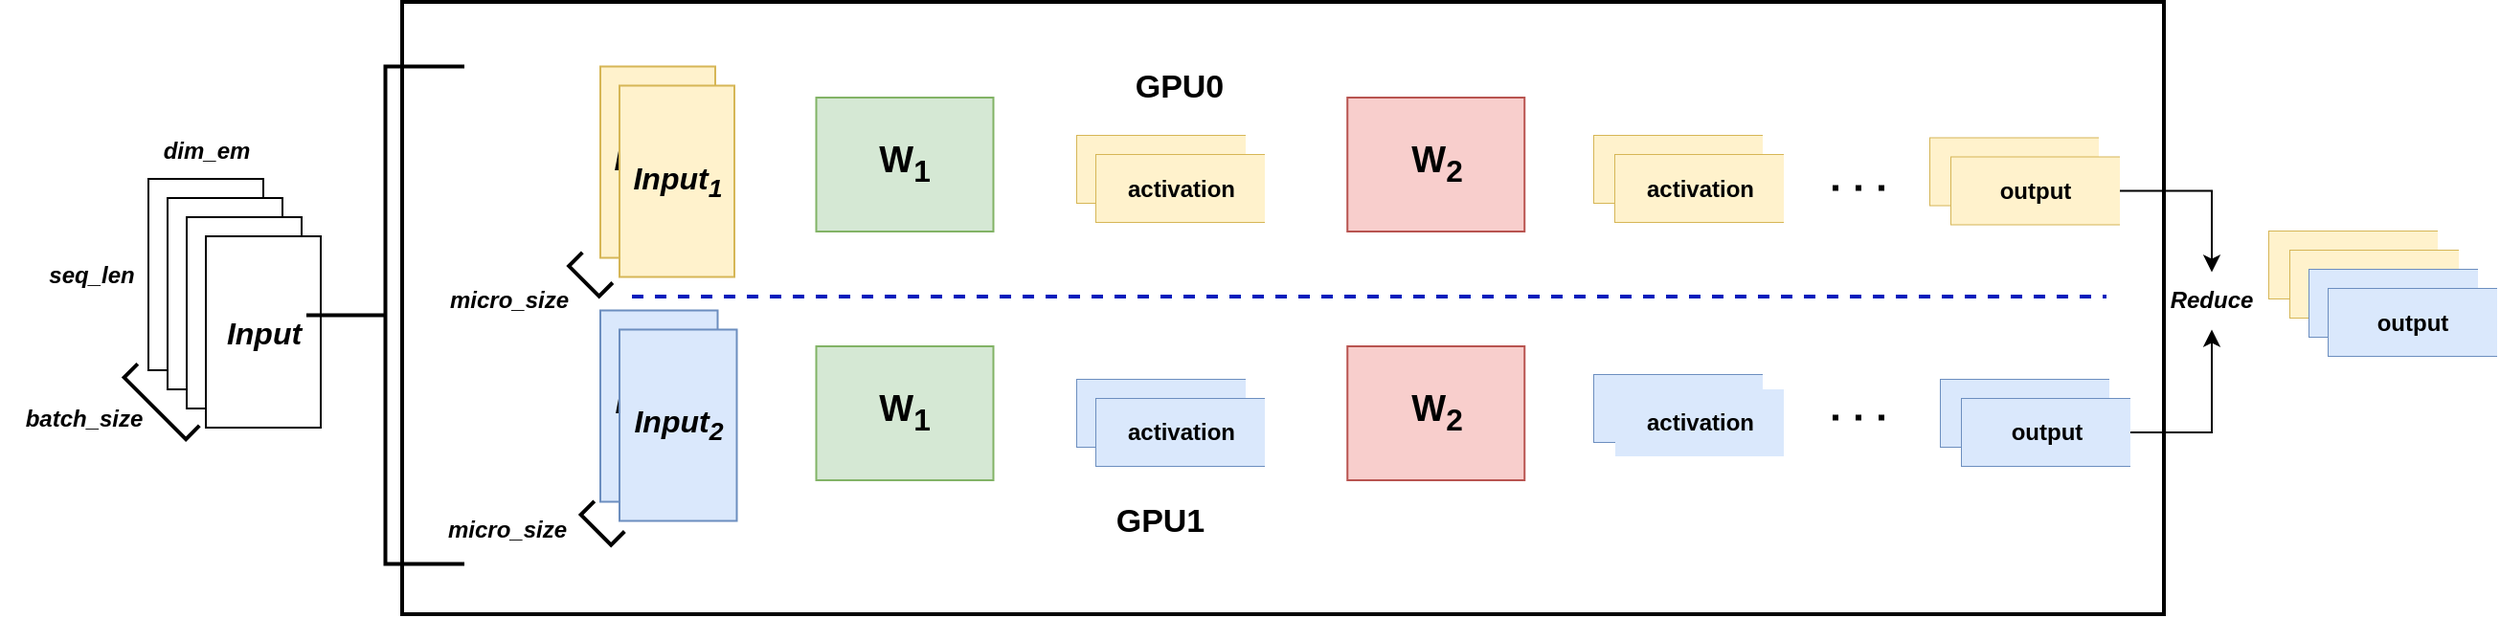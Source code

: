 <mxfile version="26.0.16">
  <diagram name="第 1 页" id="lpWYvaWg-q8um6RQc2xL">
    <mxGraphModel dx="2491" dy="865" grid="1" gridSize="10" guides="1" tooltips="1" connect="1" arrows="1" fold="1" page="1" pageScale="1" pageWidth="827" pageHeight="1169" math="0" shadow="0">
      <root>
        <mxCell id="0" />
        <mxCell id="1" parent="0" />
        <mxCell id="fOTzNF9ZoH67ZwEuSUzL-209" value="" style="rounded=0;whiteSpace=wrap;html=1;strokeWidth=2;" parent="1" vertex="1">
          <mxGeometry x="50" y="640" width="920" height="320" as="geometry" />
        </mxCell>
        <mxCell id="fOTzNF9ZoH67ZwEuSUzL-86" value="&lt;b&gt;&lt;font style=&quot;font-size: 16px;&quot;&gt;&lt;i&gt;Input&lt;/i&gt;&lt;/font&gt;&lt;/b&gt;" style="rounded=0;whiteSpace=wrap;html=1;" parent="1" vertex="1">
          <mxGeometry x="-82.5" y="732.5" width="60" height="100" as="geometry" />
        </mxCell>
        <mxCell id="fOTzNF9ZoH67ZwEuSUzL-87" value="&lt;b&gt;&lt;font style=&quot;font-size: 19px;&quot;&gt;W&lt;sub&gt;1&lt;/sub&gt;&lt;/font&gt;&lt;/b&gt;" style="rounded=0;whiteSpace=wrap;html=1;fillColor=#d5e8d4;strokeColor=#82b366;" parent="1" vertex="1">
          <mxGeometry x="266.25" y="690" width="92.5" height="70" as="geometry" />
        </mxCell>
        <mxCell id="fOTzNF9ZoH67ZwEuSUzL-89" value="&lt;b&gt;&lt;font style=&quot;font-size: 19px;&quot;&gt;W&lt;sub&gt;1&lt;/sub&gt;&lt;/font&gt;&lt;/b&gt;" style="rounded=0;whiteSpace=wrap;html=1;fillColor=#d5e8d4;strokeColor=#82b366;" parent="1" vertex="1">
          <mxGeometry x="266.25" y="820" width="92.5" height="70" as="geometry" />
        </mxCell>
        <mxCell id="fOTzNF9ZoH67ZwEuSUzL-91" value="" style="endArrow=none;dashed=1;html=1;rounded=0;strokeWidth=2;fillColor=#0050ef;strokeColor=#001DBC;" parent="1" edge="1">
          <mxGeometry width="50" height="50" relative="1" as="geometry">
            <mxPoint x="170" y="794" as="sourcePoint" />
            <mxPoint x="940" y="794" as="targetPoint" />
          </mxGeometry>
        </mxCell>
        <mxCell id="fOTzNF9ZoH67ZwEuSUzL-92" value="&lt;b&gt;&lt;font style=&quot;font-size: 17px;&quot;&gt;GPU0&lt;/font&gt;&lt;/b&gt;" style="text;html=1;align=center;verticalAlign=middle;whiteSpace=wrap;rounded=0;" parent="1" vertex="1">
          <mxGeometry x="426.25" y="670" width="60" height="30" as="geometry" />
        </mxCell>
        <mxCell id="fOTzNF9ZoH67ZwEuSUzL-93" value="&lt;b&gt;&lt;font style=&quot;font-size: 17px;&quot;&gt;GPU1&lt;/font&gt;&lt;/b&gt;" style="text;html=1;align=center;verticalAlign=middle;whiteSpace=wrap;rounded=0;" parent="1" vertex="1">
          <mxGeometry x="416.25" y="897.4" width="60" height="30" as="geometry" />
        </mxCell>
        <mxCell id="fOTzNF9ZoH67ZwEuSUzL-100" value="" style="shape=table;startSize=0;container=1;collapsible=0;childLayout=tableLayout;fillColor=#fff2cc;strokeColor=#d6b656;" parent="1" vertex="1">
          <mxGeometry x="402.5" y="710" width="87.5" height="35" as="geometry" />
        </mxCell>
        <mxCell id="fOTzNF9ZoH67ZwEuSUzL-101" value="" style="shape=tableRow;horizontal=0;startSize=0;swimlaneHead=0;swimlaneBody=0;strokeColor=inherit;top=0;left=0;bottom=0;right=0;collapsible=0;dropTarget=0;fillColor=none;points=[[0,0.5],[1,0.5]];portConstraint=eastwest;" parent="fOTzNF9ZoH67ZwEuSUzL-100" vertex="1">
          <mxGeometry width="87.5" height="35" as="geometry" />
        </mxCell>
        <mxCell id="fOTzNF9ZoH67ZwEuSUzL-102" value="&lt;b&gt;activation&lt;/b&gt;" style="shape=partialRectangle;html=1;whiteSpace=wrap;connectable=0;strokeColor=#d6b656;overflow=hidden;fillColor=#fff2cc;top=0;left=0;bottom=0;right=0;pointerEvents=1;" parent="fOTzNF9ZoH67ZwEuSUzL-101" vertex="1">
          <mxGeometry width="88" height="35" as="geometry">
            <mxRectangle width="88" height="35" as="alternateBounds" />
          </mxGeometry>
        </mxCell>
        <mxCell id="fOTzNF9ZoH67ZwEuSUzL-103" value="" style="shape=table;startSize=0;container=1;collapsible=0;childLayout=tableLayout;fillColor=#dae8fc;strokeColor=#6c8ebf;" parent="1" vertex="1">
          <mxGeometry x="402.5" y="837.5" width="87.5" height="35" as="geometry" />
        </mxCell>
        <mxCell id="fOTzNF9ZoH67ZwEuSUzL-104" value="" style="shape=tableRow;horizontal=0;startSize=0;swimlaneHead=0;swimlaneBody=0;strokeColor=#6c8ebf;top=0;left=0;bottom=0;right=0;collapsible=0;dropTarget=0;fillColor=#dae8fc;points=[[0,0.5],[1,0.5]];portConstraint=eastwest;" parent="fOTzNF9ZoH67ZwEuSUzL-103" vertex="1">
          <mxGeometry width="87.5" height="35" as="geometry" />
        </mxCell>
        <mxCell id="fOTzNF9ZoH67ZwEuSUzL-105" value="&lt;b&gt;activation&lt;/b&gt;" style="shape=partialRectangle;html=1;whiteSpace=wrap;connectable=0;strokeColor=#6c8ebf;overflow=hidden;fillColor=#dae8fc;top=0;left=0;bottom=0;right=0;pointerEvents=1;" parent="fOTzNF9ZoH67ZwEuSUzL-104" vertex="1">
          <mxGeometry width="88" height="35" as="geometry">
            <mxRectangle width="88" height="35" as="alternateBounds" />
          </mxGeometry>
        </mxCell>
        <mxCell id="fOTzNF9ZoH67ZwEuSUzL-106" value="&lt;b&gt;&lt;font style=&quot;font-size: 19px;&quot;&gt;W&lt;sub&gt;2&lt;/sub&gt;&lt;/font&gt;&lt;/b&gt;" style="rounded=0;whiteSpace=wrap;html=1;fillColor=#f8cecc;strokeColor=#b85450;" parent="1" vertex="1">
          <mxGeometry x="543.62" y="690" width="92.5" height="70" as="geometry" />
        </mxCell>
        <mxCell id="fOTzNF9ZoH67ZwEuSUzL-107" value="&lt;b&gt;&lt;font style=&quot;font-size: 19px;&quot;&gt;W&lt;sub&gt;2&lt;/sub&gt;&lt;/font&gt;&lt;/b&gt;" style="rounded=0;whiteSpace=wrap;html=1;fillColor=#f8cecc;strokeColor=#b85450;" parent="1" vertex="1">
          <mxGeometry x="543.63" y="820" width="92.5" height="70" as="geometry" />
        </mxCell>
        <mxCell id="fOTzNF9ZoH67ZwEuSUzL-115" value="&lt;b&gt;&lt;font style=&quot;font-size: 16px;&quot;&gt;&lt;i&gt;Input&lt;sub&gt;2&lt;/sub&gt;&lt;/i&gt;&lt;/font&gt;&lt;/b&gt;" style="rounded=0;whiteSpace=wrap;html=1;fillColor=#dae8fc;strokeColor=#6c8ebf;" parent="1" vertex="1">
          <mxGeometry x="153.5" y="801.25" width="61.25" height="100" as="geometry" />
        </mxCell>
        <mxCell id="fOTzNF9ZoH67ZwEuSUzL-116" value="" style="shape=table;startSize=0;container=1;collapsible=0;childLayout=tableLayout;fillColor=#fff2cc;strokeColor=#d6b656;" parent="1" vertex="1">
          <mxGeometry x="672.5" y="710" width="87.5" height="35" as="geometry" />
        </mxCell>
        <mxCell id="fOTzNF9ZoH67ZwEuSUzL-117" value="" style="shape=tableRow;horizontal=0;startSize=0;swimlaneHead=0;swimlaneBody=0;strokeColor=inherit;top=0;left=0;bottom=0;right=0;collapsible=0;dropTarget=0;fillColor=none;points=[[0,0.5],[1,0.5]];portConstraint=eastwest;" parent="fOTzNF9ZoH67ZwEuSUzL-116" vertex="1">
          <mxGeometry width="87.5" height="35" as="geometry" />
        </mxCell>
        <mxCell id="fOTzNF9ZoH67ZwEuSUzL-118" value="&lt;b&gt;activation&lt;/b&gt;" style="shape=partialRectangle;html=1;whiteSpace=wrap;connectable=0;strokeColor=#d6b656;overflow=hidden;fillColor=#fff2cc;top=0;left=0;bottom=0;right=0;pointerEvents=1;" parent="fOTzNF9ZoH67ZwEuSUzL-117" vertex="1">
          <mxGeometry width="88" height="35" as="geometry">
            <mxRectangle width="88" height="35" as="alternateBounds" />
          </mxGeometry>
        </mxCell>
        <mxCell id="fOTzNF9ZoH67ZwEuSUzL-119" value="" style="shape=table;startSize=0;container=1;collapsible=0;childLayout=tableLayout;fillColor=#dae8fc;strokeColor=#6c8ebf;" parent="1" vertex="1">
          <mxGeometry x="672.5" y="835" width="87.5" height="35" as="geometry" />
        </mxCell>
        <mxCell id="fOTzNF9ZoH67ZwEuSUzL-120" value="" style="shape=tableRow;horizontal=0;startSize=0;swimlaneHead=0;swimlaneBody=0;strokeColor=#6c8ebf;top=0;left=0;bottom=0;right=0;collapsible=0;dropTarget=0;fillColor=#dae8fc;points=[[0,0.5],[1,0.5]];portConstraint=eastwest;" parent="fOTzNF9ZoH67ZwEuSUzL-119" vertex="1">
          <mxGeometry width="87.5" height="35" as="geometry" />
        </mxCell>
        <mxCell id="fOTzNF9ZoH67ZwEuSUzL-121" value="&lt;b&gt;activation&lt;/b&gt;" style="shape=partialRectangle;html=1;whiteSpace=wrap;connectable=0;strokeColor=#6c8ebf;overflow=hidden;fillColor=#dae8fc;top=0;left=0;bottom=0;right=0;pointerEvents=1;" parent="fOTzNF9ZoH67ZwEuSUzL-120" vertex="1">
          <mxGeometry width="88" height="35" as="geometry">
            <mxRectangle width="88" height="35" as="alternateBounds" />
          </mxGeometry>
        </mxCell>
        <mxCell id="fOTzNF9ZoH67ZwEuSUzL-123" value="&lt;b&gt;&lt;i&gt;batch_size&lt;/i&gt;&lt;/b&gt;" style="text;html=1;align=center;verticalAlign=middle;whiteSpace=wrap;rounded=0;" parent="1" vertex="1">
          <mxGeometry x="-160" y="842.5" width="87.5" height="30" as="geometry" />
        </mxCell>
        <mxCell id="fOTzNF9ZoH67ZwEuSUzL-125" value="&lt;i&gt;&lt;b&gt;seq_len&lt;/b&gt;&lt;/i&gt;" style="text;html=1;align=center;verticalAlign=middle;whiteSpace=wrap;rounded=0;" parent="1" vertex="1">
          <mxGeometry x="-142.5" y="767.5" width="60" height="30" as="geometry" />
        </mxCell>
        <mxCell id="fOTzNF9ZoH67ZwEuSUzL-126" value="&lt;i&gt;&lt;b&gt;dim_em&lt;/b&gt;&lt;/i&gt;" style="text;html=1;align=center;verticalAlign=middle;whiteSpace=wrap;rounded=0;" parent="1" vertex="1">
          <mxGeometry x="-82.5" y="702.5" width="60" height="30" as="geometry" />
        </mxCell>
        <mxCell id="fOTzNF9ZoH67ZwEuSUzL-127" value="&lt;b&gt;&lt;font style=&quot;font-size: 16px;&quot;&gt;&lt;i&gt;Input&lt;/i&gt;&lt;/font&gt;&lt;/b&gt;" style="rounded=0;whiteSpace=wrap;html=1;" parent="1" vertex="1">
          <mxGeometry x="-72.5" y="742.5" width="60" height="100" as="geometry" />
        </mxCell>
        <mxCell id="fOTzNF9ZoH67ZwEuSUzL-128" value="&lt;b&gt;&lt;font style=&quot;font-size: 16px;&quot;&gt;&lt;i&gt;Input&lt;/i&gt;&lt;/font&gt;&lt;/b&gt;" style="rounded=0;whiteSpace=wrap;html=1;" parent="1" vertex="1">
          <mxGeometry x="-62.5" y="752.5" width="60" height="100" as="geometry" />
        </mxCell>
        <mxCell id="fOTzNF9ZoH67ZwEuSUzL-129" value="" style="strokeWidth=2;html=1;shape=mxgraph.flowchart.annotation_1;align=left;pointerEvents=1;rotation=-45;" parent="1" vertex="1">
          <mxGeometry x="-80.52" y="826.07" width="10" height="45.61" as="geometry" />
        </mxCell>
        <mxCell id="fOTzNF9ZoH67ZwEuSUzL-130" value="&lt;b&gt;&lt;font style=&quot;font-size: 16px;&quot;&gt;&lt;i&gt;Input&lt;sub&gt;1&lt;/sub&gt;&lt;/i&gt;&lt;/font&gt;&lt;/b&gt;" style="rounded=0;whiteSpace=wrap;html=1;fillColor=#fff2cc;strokeColor=#d6b656;" parent="1" vertex="1">
          <mxGeometry x="153.5" y="673.75" width="60" height="100" as="geometry" />
        </mxCell>
        <mxCell id="fOTzNF9ZoH67ZwEuSUzL-132" value="&lt;b&gt;&lt;font style=&quot;font-size: 16px;&quot;&gt;&lt;i&gt;Input&lt;/i&gt;&lt;/font&gt;&lt;/b&gt;" style="rounded=0;whiteSpace=wrap;html=1;" parent="1" vertex="1">
          <mxGeometry x="-52.5" y="762.5" width="60" height="100" as="geometry" />
        </mxCell>
        <mxCell id="fOTzNF9ZoH67ZwEuSUzL-133" value="&lt;b&gt;&lt;font style=&quot;font-size: 16px;&quot;&gt;&lt;i&gt;Input&lt;sub&gt;1&lt;/sub&gt;&lt;/i&gt;&lt;/font&gt;&lt;/b&gt;" style="rounded=0;whiteSpace=wrap;html=1;fillColor=#fff2cc;strokeColor=#d6b656;" parent="1" vertex="1">
          <mxGeometry x="163.5" y="683.75" width="60" height="100" as="geometry" />
        </mxCell>
        <mxCell id="fOTzNF9ZoH67ZwEuSUzL-134" value="&lt;b&gt;&lt;font style=&quot;font-size: 16px;&quot;&gt;&lt;i&gt;Input&lt;sub&gt;2&lt;/sub&gt;&lt;/i&gt;&lt;/font&gt;&lt;/b&gt;" style="rounded=0;whiteSpace=wrap;html=1;fillColor=#dae8fc;strokeColor=#6c8ebf;" parent="1" vertex="1">
          <mxGeometry x="163.5" y="811.25" width="61.25" height="100" as="geometry" />
        </mxCell>
        <mxCell id="fOTzNF9ZoH67ZwEuSUzL-135" value="" style="strokeWidth=2;html=1;shape=mxgraph.flowchart.annotation_1;align=left;pointerEvents=1;rotation=-45;" parent="1" vertex="1">
          <mxGeometry x="143.5" y="771.25" width="10" height="22.29" as="geometry" />
        </mxCell>
        <mxCell id="fOTzNF9ZoH67ZwEuSUzL-136" value="&lt;b&gt;&lt;i&gt;micro_size&lt;/i&gt;&lt;/b&gt;" style="text;html=1;align=center;verticalAlign=middle;whiteSpace=wrap;rounded=0;" parent="1" vertex="1">
          <mxGeometry x="62.25" y="781.25" width="87.5" height="30" as="geometry" />
        </mxCell>
        <mxCell id="fOTzNF9ZoH67ZwEuSUzL-137" value="" style="strokeWidth=2;html=1;shape=mxgraph.flowchart.annotation_1;align=left;pointerEvents=1;rotation=-45;" parent="1" vertex="1">
          <mxGeometry x="149.75" y="901.25" width="10" height="22.29" as="geometry" />
        </mxCell>
        <mxCell id="fOTzNF9ZoH67ZwEuSUzL-138" value="&lt;b&gt;&lt;i&gt;micro_size&lt;/i&gt;&lt;/b&gt;" style="text;html=1;align=center;verticalAlign=middle;whiteSpace=wrap;rounded=0;" parent="1" vertex="1">
          <mxGeometry x="61" y="901.25" width="87.5" height="30" as="geometry" />
        </mxCell>
        <mxCell id="fOTzNF9ZoH67ZwEuSUzL-139" value="" style="strokeWidth=2;html=1;shape=mxgraph.flowchart.annotation_2;align=left;labelPosition=right;pointerEvents=1;" parent="1" vertex="1">
          <mxGeometry y="673.75" width="82.5" height="260" as="geometry" />
        </mxCell>
        <mxCell id="fOTzNF9ZoH67ZwEuSUzL-140" value="" style="shape=table;startSize=0;container=1;collapsible=0;childLayout=tableLayout;fillColor=#fff2cc;strokeColor=#d6b656;" parent="1" vertex="1">
          <mxGeometry x="412.5" y="720" width="87.5" height="35" as="geometry" />
        </mxCell>
        <mxCell id="fOTzNF9ZoH67ZwEuSUzL-141" value="" style="shape=tableRow;horizontal=0;startSize=0;swimlaneHead=0;swimlaneBody=0;strokeColor=inherit;top=0;left=0;bottom=0;right=0;collapsible=0;dropTarget=0;fillColor=none;points=[[0,0.5],[1,0.5]];portConstraint=eastwest;" parent="fOTzNF9ZoH67ZwEuSUzL-140" vertex="1">
          <mxGeometry width="87.5" height="35" as="geometry" />
        </mxCell>
        <mxCell id="fOTzNF9ZoH67ZwEuSUzL-142" value="&lt;b&gt;activation&lt;/b&gt;" style="shape=partialRectangle;html=1;whiteSpace=wrap;connectable=0;strokeColor=#d6b656;overflow=hidden;fillColor=#fff2cc;top=0;left=0;bottom=0;right=0;pointerEvents=1;" parent="fOTzNF9ZoH67ZwEuSUzL-141" vertex="1">
          <mxGeometry width="88" height="35" as="geometry">
            <mxRectangle width="88" height="35" as="alternateBounds" />
          </mxGeometry>
        </mxCell>
        <mxCell id="fOTzNF9ZoH67ZwEuSUzL-143" value="" style="shape=table;startSize=0;container=1;collapsible=0;childLayout=tableLayout;fillColor=#dae8fc;strokeColor=#6c8ebf;" parent="1" vertex="1">
          <mxGeometry x="412.5" y="847.5" width="87.5" height="35" as="geometry" />
        </mxCell>
        <mxCell id="fOTzNF9ZoH67ZwEuSUzL-144" value="" style="shape=tableRow;horizontal=0;startSize=0;swimlaneHead=0;swimlaneBody=0;strokeColor=#6c8ebf;top=0;left=0;bottom=0;right=0;collapsible=0;dropTarget=0;fillColor=#dae8fc;points=[[0,0.5],[1,0.5]];portConstraint=eastwest;" parent="fOTzNF9ZoH67ZwEuSUzL-143" vertex="1">
          <mxGeometry width="87.5" height="35" as="geometry" />
        </mxCell>
        <mxCell id="fOTzNF9ZoH67ZwEuSUzL-145" value="&lt;b&gt;activation&lt;/b&gt;" style="shape=partialRectangle;html=1;whiteSpace=wrap;connectable=0;strokeColor=#6c8ebf;overflow=hidden;fillColor=#dae8fc;top=0;left=0;bottom=0;right=0;pointerEvents=1;" parent="fOTzNF9ZoH67ZwEuSUzL-144" vertex="1">
          <mxGeometry width="88" height="35" as="geometry">
            <mxRectangle width="88" height="35" as="alternateBounds" />
          </mxGeometry>
        </mxCell>
        <mxCell id="fOTzNF9ZoH67ZwEuSUzL-146" value="" style="shape=table;startSize=0;container=1;collapsible=0;childLayout=tableLayout;fillColor=#fff2cc;strokeColor=#d6b656;" parent="1" vertex="1">
          <mxGeometry x="683.5" y="720" width="87.5" height="35" as="geometry" />
        </mxCell>
        <mxCell id="fOTzNF9ZoH67ZwEuSUzL-147" value="" style="shape=tableRow;horizontal=0;startSize=0;swimlaneHead=0;swimlaneBody=0;strokeColor=inherit;top=0;left=0;bottom=0;right=0;collapsible=0;dropTarget=0;fillColor=none;points=[[0,0.5],[1,0.5]];portConstraint=eastwest;" parent="fOTzNF9ZoH67ZwEuSUzL-146" vertex="1">
          <mxGeometry width="87.5" height="35" as="geometry" />
        </mxCell>
        <mxCell id="fOTzNF9ZoH67ZwEuSUzL-148" value="&lt;b&gt;activation&lt;/b&gt;" style="shape=partialRectangle;html=1;whiteSpace=wrap;connectable=0;strokeColor=#d6b656;overflow=hidden;fillColor=#fff2cc;top=0;left=0;bottom=0;right=0;pointerEvents=1;" parent="fOTzNF9ZoH67ZwEuSUzL-147" vertex="1">
          <mxGeometry width="88" height="35" as="geometry">
            <mxRectangle width="88" height="35" as="alternateBounds" />
          </mxGeometry>
        </mxCell>
        <mxCell id="fOTzNF9ZoH67ZwEuSUzL-149" value="&lt;b&gt;activation&lt;/b&gt;" style="shape=partialRectangle;html=1;whiteSpace=wrap;connectable=0;strokeColor=#6C8EBF;overflow=hidden;fillColor=#dae8fc;top=0;left=0;bottom=0;right=0;pointerEvents=1;" parent="1" vertex="1">
          <mxGeometry x="683.5" y="842.5" width="88" height="35" as="geometry">
            <mxRectangle width="88" height="35" as="alternateBounds" />
          </mxGeometry>
        </mxCell>
        <mxCell id="fOTzNF9ZoH67ZwEuSUzL-150" value="" style="endArrow=none;dashed=1;html=1;dashPattern=1 3;strokeWidth=3;rounded=0;" parent="1" edge="1">
          <mxGeometry width="50" height="50" relative="1" as="geometry">
            <mxPoint x="797" y="737.21" as="sourcePoint" />
            <mxPoint x="827" y="737.21" as="targetPoint" />
          </mxGeometry>
        </mxCell>
        <mxCell id="fOTzNF9ZoH67ZwEuSUzL-151" value="" style="endArrow=none;dashed=1;html=1;dashPattern=1 3;strokeWidth=3;rounded=0;" parent="1" edge="1">
          <mxGeometry width="50" height="50" relative="1" as="geometry">
            <mxPoint x="797" y="857.3" as="sourcePoint" />
            <mxPoint x="827" y="857.3" as="targetPoint" />
          </mxGeometry>
        </mxCell>
        <mxCell id="fOTzNF9ZoH67ZwEuSUzL-174" value="" style="shape=table;startSize=0;container=1;collapsible=0;childLayout=tableLayout;fillColor=#fff2cc;strokeColor=#d6b656;" parent="1" vertex="1">
          <mxGeometry x="848" y="711.25" width="87.5" height="35" as="geometry" />
        </mxCell>
        <mxCell id="fOTzNF9ZoH67ZwEuSUzL-175" value="" style="shape=tableRow;horizontal=0;startSize=0;swimlaneHead=0;swimlaneBody=0;strokeColor=inherit;top=0;left=0;bottom=0;right=0;collapsible=0;dropTarget=0;fillColor=none;points=[[0,0.5],[1,0.5]];portConstraint=eastwest;" parent="fOTzNF9ZoH67ZwEuSUzL-174" vertex="1">
          <mxGeometry width="87.5" height="35" as="geometry" />
        </mxCell>
        <mxCell id="fOTzNF9ZoH67ZwEuSUzL-176" value="&lt;b&gt;activation&lt;/b&gt;" style="shape=partialRectangle;html=1;whiteSpace=wrap;connectable=0;strokeColor=#d6b656;overflow=hidden;fillColor=#fff2cc;top=0;left=0;bottom=0;right=0;pointerEvents=1;" parent="fOTzNF9ZoH67ZwEuSUzL-175" vertex="1">
          <mxGeometry width="88" height="35" as="geometry">
            <mxRectangle width="88" height="35" as="alternateBounds" />
          </mxGeometry>
        </mxCell>
        <mxCell id="fOTzNF9ZoH67ZwEuSUzL-185" style="edgeStyle=orthogonalEdgeStyle;rounded=0;orthogonalLoop=1;jettySize=auto;html=1;exitX=1;exitY=0.5;exitDx=0;exitDy=0;entryX=0.5;entryY=0;entryDx=0;entryDy=0;" parent="1" source="fOTzNF9ZoH67ZwEuSUzL-177" target="fOTzNF9ZoH67ZwEuSUzL-184" edge="1">
          <mxGeometry relative="1" as="geometry" />
        </mxCell>
        <mxCell id="fOTzNF9ZoH67ZwEuSUzL-177" value="" style="shape=table;startSize=0;container=1;collapsible=0;childLayout=tableLayout;fillColor=#fff2cc;strokeColor=#d6b656;" parent="1" vertex="1">
          <mxGeometry x="859" y="721.25" width="87.5" height="35" as="geometry" />
        </mxCell>
        <mxCell id="fOTzNF9ZoH67ZwEuSUzL-178" value="" style="shape=tableRow;horizontal=0;startSize=0;swimlaneHead=0;swimlaneBody=0;strokeColor=inherit;top=0;left=0;bottom=0;right=0;collapsible=0;dropTarget=0;fillColor=none;points=[[0,0.5],[1,0.5]];portConstraint=eastwest;" parent="fOTzNF9ZoH67ZwEuSUzL-177" vertex="1">
          <mxGeometry width="87.5" height="35" as="geometry" />
        </mxCell>
        <mxCell id="fOTzNF9ZoH67ZwEuSUzL-179" value="&lt;b&gt;output&lt;/b&gt;" style="shape=partialRectangle;html=1;whiteSpace=wrap;connectable=0;strokeColor=#d6b656;overflow=hidden;fillColor=#fff2cc;top=0;left=0;bottom=0;right=0;pointerEvents=1;" parent="fOTzNF9ZoH67ZwEuSUzL-178" vertex="1">
          <mxGeometry width="88" height="35" as="geometry">
            <mxRectangle width="88" height="35" as="alternateBounds" />
          </mxGeometry>
        </mxCell>
        <mxCell id="fOTzNF9ZoH67ZwEuSUzL-184" value="&lt;b&gt;&lt;i&gt;Reduce&lt;/i&gt;&lt;/b&gt;" style="text;html=1;align=center;verticalAlign=middle;whiteSpace=wrap;rounded=0;" parent="1" vertex="1">
          <mxGeometry x="965" y="781.25" width="60" height="30" as="geometry" />
        </mxCell>
        <mxCell id="fOTzNF9ZoH67ZwEuSUzL-190" value="" style="shape=table;startSize=0;container=1;collapsible=0;childLayout=tableLayout;fillColor=#dae8fc;strokeColor=#6c8ebf;" parent="1" vertex="1">
          <mxGeometry x="853.5" y="837.5" width="87.5" height="35" as="geometry" />
        </mxCell>
        <mxCell id="fOTzNF9ZoH67ZwEuSUzL-191" value="" style="shape=tableRow;horizontal=0;startSize=0;swimlaneHead=0;swimlaneBody=0;strokeColor=inherit;top=0;left=0;bottom=0;right=0;collapsible=0;dropTarget=0;fillColor=none;points=[[0,0.5],[1,0.5]];portConstraint=eastwest;" parent="fOTzNF9ZoH67ZwEuSUzL-190" vertex="1">
          <mxGeometry width="87.5" height="35" as="geometry" />
        </mxCell>
        <mxCell id="fOTzNF9ZoH67ZwEuSUzL-192" value="&lt;b&gt;activation&lt;/b&gt;" style="shape=partialRectangle;html=1;whiteSpace=wrap;connectable=0;strokeColor=#6c8ebf;overflow=hidden;fillColor=#dae8fc;top=0;left=0;bottom=0;right=0;pointerEvents=1;" parent="fOTzNF9ZoH67ZwEuSUzL-191" vertex="1">
          <mxGeometry width="88" height="35" as="geometry">
            <mxRectangle width="88" height="35" as="alternateBounds" />
          </mxGeometry>
        </mxCell>
        <mxCell id="fOTzNF9ZoH67ZwEuSUzL-196" style="edgeStyle=orthogonalEdgeStyle;rounded=0;orthogonalLoop=1;jettySize=auto;html=1;exitX=1;exitY=0.5;exitDx=0;exitDy=0;" parent="1" source="fOTzNF9ZoH67ZwEuSUzL-193" target="fOTzNF9ZoH67ZwEuSUzL-184" edge="1">
          <mxGeometry relative="1" as="geometry" />
        </mxCell>
        <mxCell id="fOTzNF9ZoH67ZwEuSUzL-193" value="" style="shape=table;startSize=0;container=1;collapsible=0;childLayout=tableLayout;fillColor=#dae8fc;strokeColor=#6c8ebf;" parent="1" vertex="1">
          <mxGeometry x="864.5" y="847.5" width="87.5" height="35" as="geometry" />
        </mxCell>
        <mxCell id="fOTzNF9ZoH67ZwEuSUzL-194" value="" style="shape=tableRow;horizontal=0;startSize=0;swimlaneHead=0;swimlaneBody=0;strokeColor=inherit;top=0;left=0;bottom=0;right=0;collapsible=0;dropTarget=0;fillColor=none;points=[[0,0.5],[1,0.5]];portConstraint=eastwest;" parent="fOTzNF9ZoH67ZwEuSUzL-193" vertex="1">
          <mxGeometry width="87.5" height="35" as="geometry" />
        </mxCell>
        <mxCell id="fOTzNF9ZoH67ZwEuSUzL-195" value="&lt;b&gt;output&lt;/b&gt;" style="shape=partialRectangle;html=1;whiteSpace=wrap;connectable=0;strokeColor=#6c8ebf;overflow=hidden;fillColor=#dae8fc;top=0;left=0;bottom=0;right=0;pointerEvents=1;" parent="fOTzNF9ZoH67ZwEuSUzL-194" vertex="1">
          <mxGeometry width="88" height="35" as="geometry">
            <mxRectangle width="88" height="35" as="alternateBounds" />
          </mxGeometry>
        </mxCell>
        <mxCell id="fOTzNF9ZoH67ZwEuSUzL-197" value="" style="shape=table;startSize=0;container=1;collapsible=0;childLayout=tableLayout;fillColor=#fff2cc;strokeColor=#d6b656;" parent="1" vertex="1">
          <mxGeometry x="1025" y="760" width="87.5" height="35" as="geometry" />
        </mxCell>
        <mxCell id="fOTzNF9ZoH67ZwEuSUzL-198" value="" style="shape=tableRow;horizontal=0;startSize=0;swimlaneHead=0;swimlaneBody=0;strokeColor=inherit;top=0;left=0;bottom=0;right=0;collapsible=0;dropTarget=0;fillColor=none;points=[[0,0.5],[1,0.5]];portConstraint=eastwest;" parent="fOTzNF9ZoH67ZwEuSUzL-197" vertex="1">
          <mxGeometry width="87.5" height="35" as="geometry" />
        </mxCell>
        <mxCell id="fOTzNF9ZoH67ZwEuSUzL-199" value="&lt;b&gt;activation&lt;/b&gt;" style="shape=partialRectangle;html=1;whiteSpace=wrap;connectable=0;strokeColor=#d6b656;overflow=hidden;fillColor=#fff2cc;top=0;left=0;bottom=0;right=0;pointerEvents=1;" parent="fOTzNF9ZoH67ZwEuSUzL-198" vertex="1">
          <mxGeometry width="88" height="35" as="geometry">
            <mxRectangle width="88" height="35" as="alternateBounds" />
          </mxGeometry>
        </mxCell>
        <mxCell id="fOTzNF9ZoH67ZwEuSUzL-200" value="" style="shape=table;startSize=0;container=1;collapsible=0;childLayout=tableLayout;fillColor=#fff2cc;strokeColor=#d6b656;" parent="1" vertex="1">
          <mxGeometry x="1036" y="770" width="87.5" height="35" as="geometry" />
        </mxCell>
        <mxCell id="fOTzNF9ZoH67ZwEuSUzL-201" value="" style="shape=tableRow;horizontal=0;startSize=0;swimlaneHead=0;swimlaneBody=0;strokeColor=inherit;top=0;left=0;bottom=0;right=0;collapsible=0;dropTarget=0;fillColor=none;points=[[0,0.5],[1,0.5]];portConstraint=eastwest;" parent="fOTzNF9ZoH67ZwEuSUzL-200" vertex="1">
          <mxGeometry width="87.5" height="35" as="geometry" />
        </mxCell>
        <mxCell id="fOTzNF9ZoH67ZwEuSUzL-202" value="&lt;b&gt;output&lt;/b&gt;" style="shape=partialRectangle;html=1;whiteSpace=wrap;connectable=0;strokeColor=#d6b656;overflow=hidden;fillColor=#fff2cc;top=0;left=0;bottom=0;right=0;pointerEvents=1;" parent="fOTzNF9ZoH67ZwEuSUzL-201" vertex="1">
          <mxGeometry width="88" height="35" as="geometry">
            <mxRectangle width="88" height="35" as="alternateBounds" />
          </mxGeometry>
        </mxCell>
        <mxCell id="fOTzNF9ZoH67ZwEuSUzL-203" value="" style="shape=table;startSize=0;container=1;collapsible=0;childLayout=tableLayout;fillColor=#dae8fc;strokeColor=#6c8ebf;" parent="1" vertex="1">
          <mxGeometry x="1046" y="780" width="87.5" height="35" as="geometry" />
        </mxCell>
        <mxCell id="fOTzNF9ZoH67ZwEuSUzL-204" value="" style="shape=tableRow;horizontal=0;startSize=0;swimlaneHead=0;swimlaneBody=0;strokeColor=inherit;top=0;left=0;bottom=0;right=0;collapsible=0;dropTarget=0;fillColor=none;points=[[0,0.5],[1,0.5]];portConstraint=eastwest;" parent="fOTzNF9ZoH67ZwEuSUzL-203" vertex="1">
          <mxGeometry width="87.5" height="35" as="geometry" />
        </mxCell>
        <mxCell id="fOTzNF9ZoH67ZwEuSUzL-205" value="&lt;b&gt;output&lt;/b&gt;" style="shape=partialRectangle;html=1;whiteSpace=wrap;connectable=0;strokeColor=#6c8ebf;overflow=hidden;fillColor=#dae8fc;top=0;left=0;bottom=0;right=0;pointerEvents=1;" parent="fOTzNF9ZoH67ZwEuSUzL-204" vertex="1">
          <mxGeometry width="88" height="35" as="geometry">
            <mxRectangle width="88" height="35" as="alternateBounds" />
          </mxGeometry>
        </mxCell>
        <mxCell id="fOTzNF9ZoH67ZwEuSUzL-206" value="" style="shape=table;startSize=0;container=1;collapsible=0;childLayout=tableLayout;fillColor=#dae8fc;strokeColor=#6c8ebf;" parent="1" vertex="1">
          <mxGeometry x="1056" y="790" width="87.5" height="35" as="geometry" />
        </mxCell>
        <mxCell id="fOTzNF9ZoH67ZwEuSUzL-207" value="" style="shape=tableRow;horizontal=0;startSize=0;swimlaneHead=0;swimlaneBody=0;strokeColor=inherit;top=0;left=0;bottom=0;right=0;collapsible=0;dropTarget=0;fillColor=none;points=[[0,0.5],[1,0.5]];portConstraint=eastwest;" parent="fOTzNF9ZoH67ZwEuSUzL-206" vertex="1">
          <mxGeometry width="87.5" height="35" as="geometry" />
        </mxCell>
        <mxCell id="fOTzNF9ZoH67ZwEuSUzL-208" value="&lt;b&gt;output&lt;/b&gt;" style="shape=partialRectangle;html=1;whiteSpace=wrap;connectable=0;strokeColor=#6c8ebf;overflow=hidden;fillColor=#dae8fc;top=0;left=0;bottom=0;right=0;pointerEvents=1;" parent="fOTzNF9ZoH67ZwEuSUzL-207" vertex="1">
          <mxGeometry width="88" height="35" as="geometry">
            <mxRectangle width="88" height="35" as="alternateBounds" />
          </mxGeometry>
        </mxCell>
      </root>
    </mxGraphModel>
  </diagram>
</mxfile>
